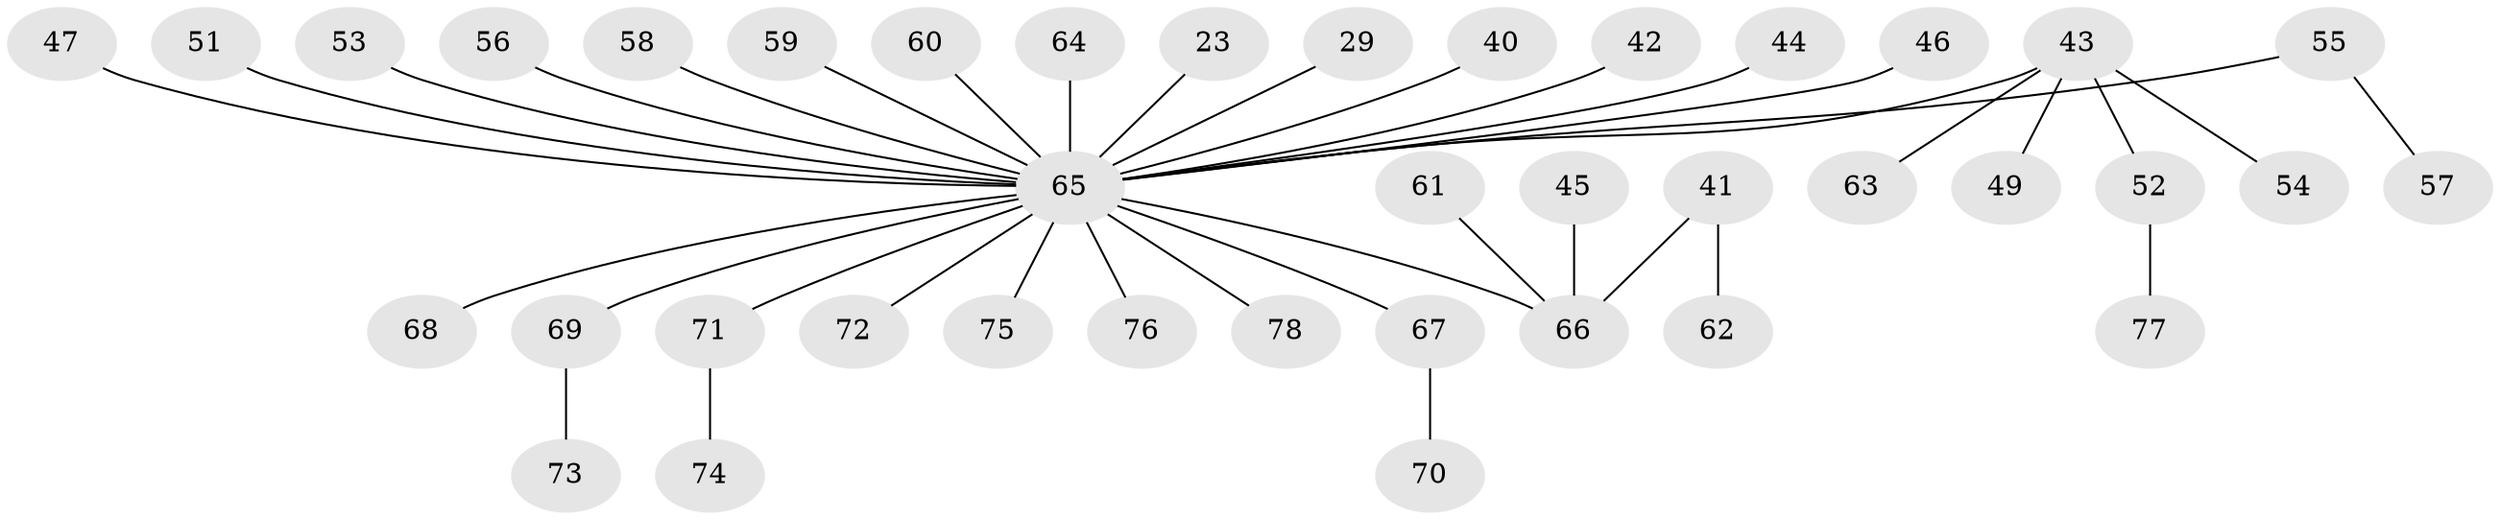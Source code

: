 // original degree distribution, {6: 0.01282051282051282, 3: 0.15384615384615385, 7: 0.01282051282051282, 4: 0.038461538461538464, 5: 0.05128205128205128, 1: 0.5256410256410257, 2: 0.20512820512820512}
// Generated by graph-tools (version 1.1) at 2025/53/03/09/25 04:53:17]
// undirected, 39 vertices, 38 edges
graph export_dot {
graph [start="1"]
  node [color=gray90,style=filled];
  23;
  29;
  40;
  41 [super="+39"];
  42;
  43 [super="+15"];
  44;
  45;
  46;
  47;
  49;
  51;
  52;
  53;
  54;
  55;
  56;
  57;
  58;
  59;
  60;
  61;
  62;
  63;
  64;
  65 [super="+33+50+21"];
  66 [super="+28"];
  67 [super="+26"];
  68;
  69;
  70;
  71;
  72 [super="+31"];
  73;
  74;
  75 [super="+36+38"];
  76;
  77;
  78;
  23 -- 65;
  29 -- 65;
  40 -- 65;
  41 -- 66;
  41 -- 62;
  42 -- 65;
  43 -- 54;
  43 -- 49;
  43 -- 52;
  43 -- 63;
  43 -- 65;
  44 -- 65;
  45 -- 66;
  46 -- 65;
  47 -- 65;
  51 -- 65;
  52 -- 77;
  53 -- 65;
  55 -- 57;
  55 -- 65;
  56 -- 65;
  58 -- 65;
  59 -- 65;
  60 -- 65;
  61 -- 66;
  64 -- 65;
  65 -- 66;
  65 -- 67;
  65 -- 68;
  65 -- 69;
  65 -- 71;
  65 -- 72;
  65 -- 75;
  65 -- 76;
  65 -- 78;
  67 -- 70;
  69 -- 73;
  71 -- 74;
}
